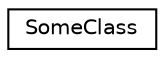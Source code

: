 digraph "Graphical Class Hierarchy"
{
 // LATEX_PDF_SIZE
  edge [fontname="Helvetica",fontsize="10",labelfontname="Helvetica",labelfontsize="10"];
  node [fontname="Helvetica",fontsize="10",shape=record];
  rankdir="LR";
  Node0 [label="SomeClass",height=0.2,width=0.4,color="black", fillcolor="white", style="filled",URL="$classSomeClass.html",tooltip=" "];
}
